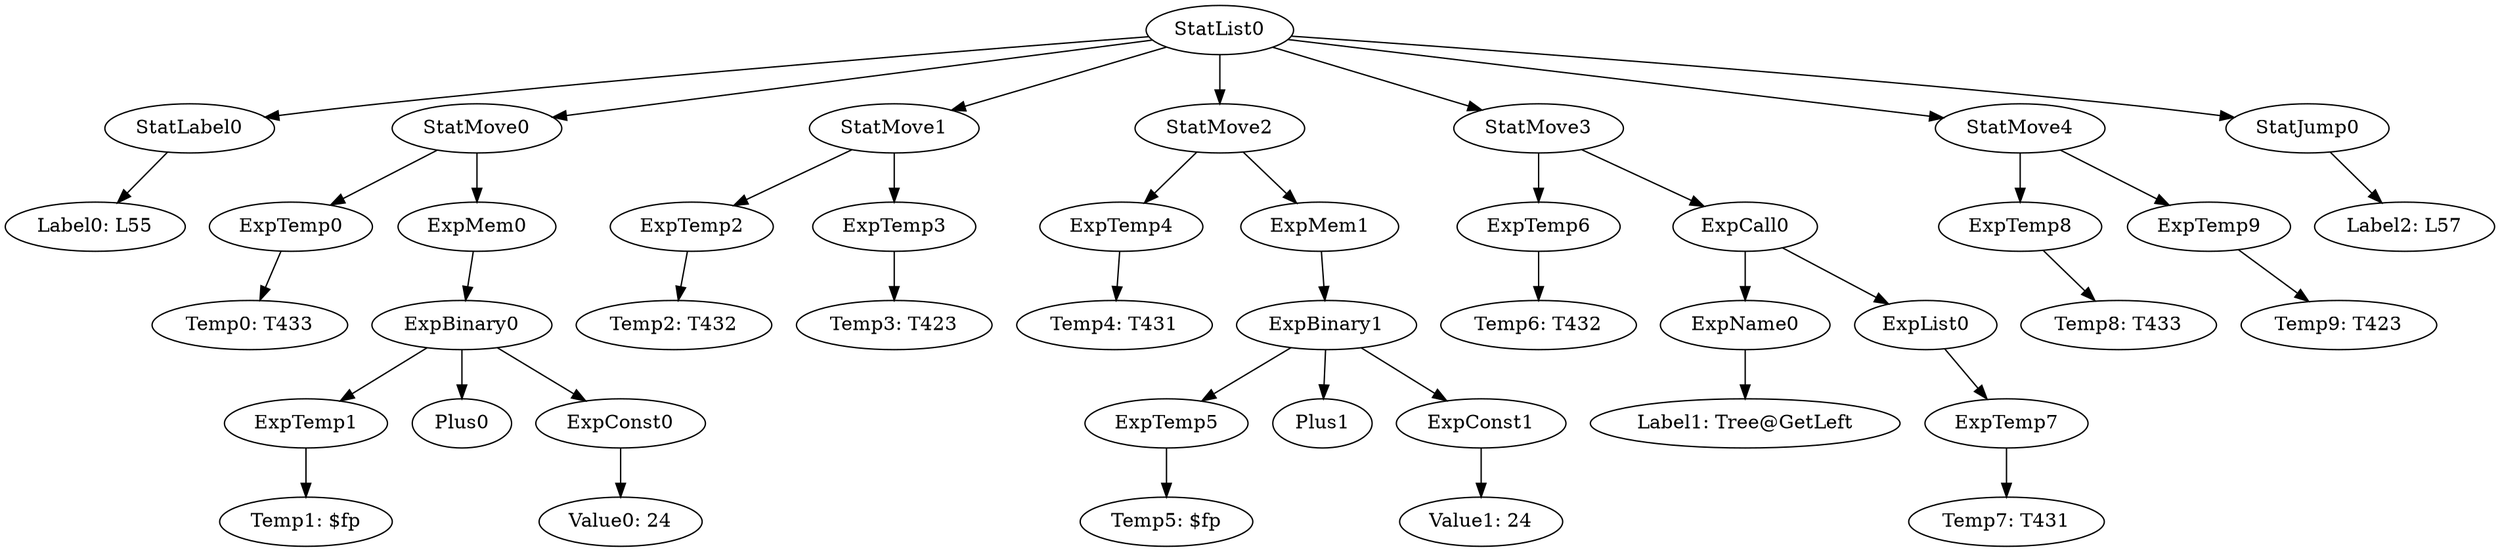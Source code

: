 digraph {
	ordering = out;
	ExpTemp9 -> "Temp9: T423";
	ExpList0 -> ExpTemp7;
	ExpTemp8 -> "Temp8: T433";
	StatMove1 -> ExpTemp2;
	StatMove1 -> ExpTemp3;
	ExpConst1 -> "Value1: 24";
	StatMove4 -> ExpTemp8;
	StatMove4 -> ExpTemp9;
	ExpMem0 -> ExpBinary0;
	ExpBinary1 -> ExpTemp5;
	ExpBinary1 -> Plus1;
	ExpBinary1 -> ExpConst1;
	ExpTemp2 -> "Temp2: T432";
	StatMove2 -> ExpTemp4;
	StatMove2 -> ExpMem1;
	ExpConst0 -> "Value0: 24";
	ExpMem1 -> ExpBinary1;
	StatLabel0 -> "Label0: L55";
	StatList0 -> StatLabel0;
	StatList0 -> StatMove0;
	StatList0 -> StatMove1;
	StatList0 -> StatMove2;
	StatList0 -> StatMove3;
	StatList0 -> StatMove4;
	StatList0 -> StatJump0;
	ExpTemp0 -> "Temp0: T433";
	ExpBinary0 -> ExpTemp1;
	ExpBinary0 -> Plus0;
	ExpBinary0 -> ExpConst0;
	StatMove0 -> ExpTemp0;
	StatMove0 -> ExpMem0;
	ExpTemp3 -> "Temp3: T423";
	StatJump0 -> "Label2: L57";
	ExpCall0 -> ExpName0;
	ExpCall0 -> ExpList0;
	ExpTemp1 -> "Temp1: $fp";
	ExpTemp5 -> "Temp5: $fp";
	ExpTemp6 -> "Temp6: T432";
	StatMove3 -> ExpTemp6;
	StatMove3 -> ExpCall0;
	ExpName0 -> "Label1: Tree@GetLeft";
	ExpTemp4 -> "Temp4: T431";
	ExpTemp7 -> "Temp7: T431";
}

